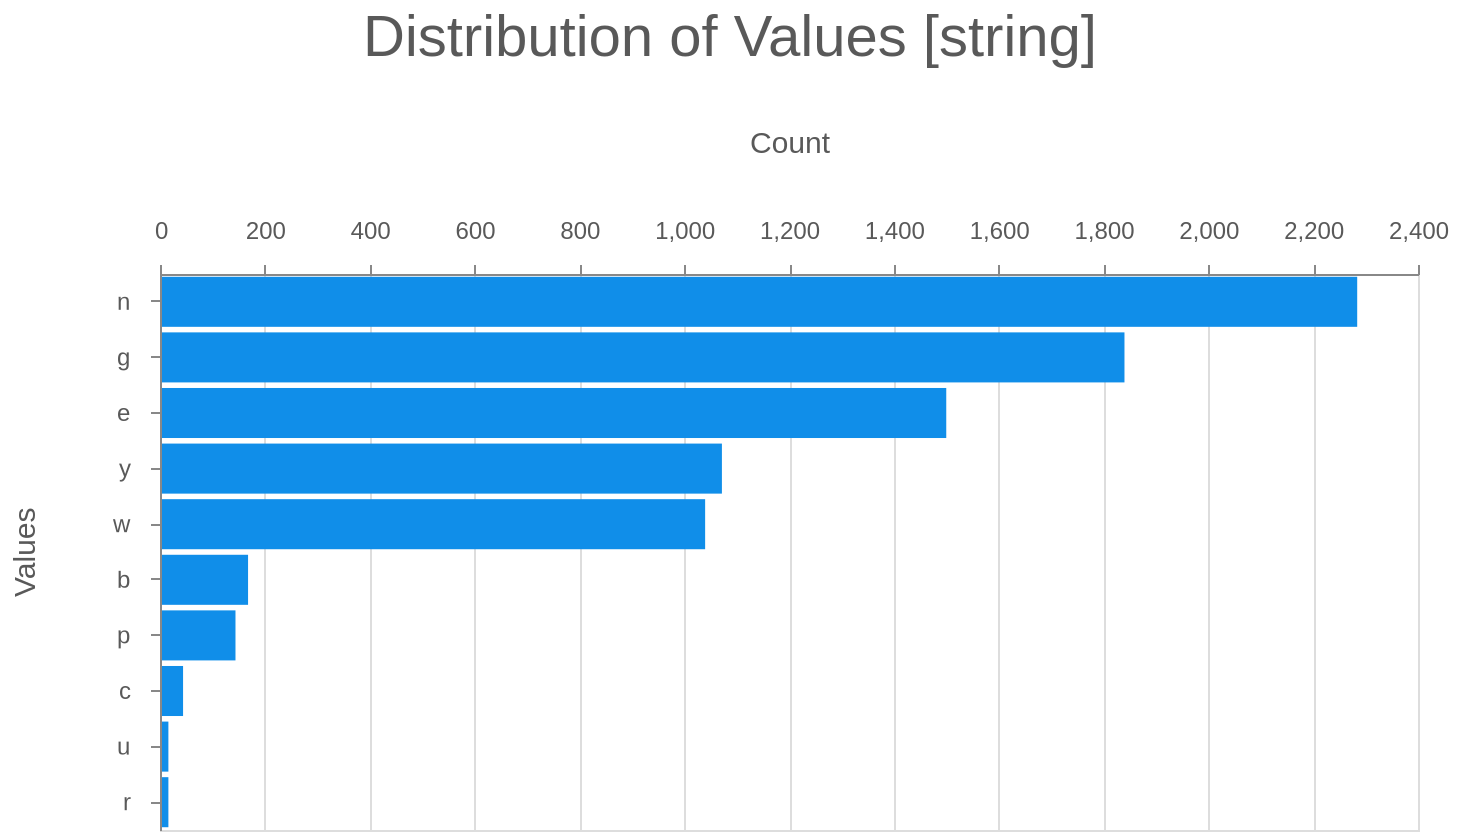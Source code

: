 {
  "$schema": "https://vega.github.io/schema/vega/v4.json", 
  "autosize": "fit", 
  "axes": [
    {
      "labelOverlap": true, 
      "orient": "top", 
      "scale": "x", 
      "tickCount": {
        "signal": "ceil(width/40)"
      }, 
      "title": "Count", 
      "zindex": 1
    }, 
    {
      "domain": false, 
      "grid": true, 
      "gridScale": "y", 
      "labels": false, 
      "maxExtent": 0, 
      "minExtent": 0, 
      "orient": "top", 
      "scale": "x", 
      "tickCount": {
        "signal": "ceil(width/40)"
      }, 
      "ticks": false, 
      "zindex": 0
    }, 
    {
      "labelOverlap": true, 
      "orient": "left", 
      "scale": "y", 
      "title": "Values", 
      "zindex": 1
    }
  ], 
  "config": {
    "axis": {
      "labelColor": "rgba(0,0,0,0.65)", 
      "labelFont": "HelveticaNeue, Arial", 
      "labelFontSize": 12, 
      "labelPadding": 10, 
      "titleColor": "rgba(0,0,0,0.65)", 
      "titleFont": "HelveticaNeue-Medium, Arial", 
      "titleFontSize": 15, 
      "titleFontWeight": "normal", 
      "titlePadding": 30
    }, 
    "axisY": {
      "minExtent": 30
    }, 
    "style": {
      "group-title": {
        "fill": "rgba(0,0,0,0.65)", 
        "font": "HelveticaNeue, Arial", 
        "fontSize": 29, 
        "fontWeight": "normal"
      }, 
      "rect": {
        "stroke": "rgba(200, 200, 200, 0.5)"
      }
    }
  }, 
  "data": [
    {
      "name": "pts_store_store"
    }, 
    {
      "name": "source_2", 
      "progress": 100.0, 
      "values": [
        {
          "count": 2284, 
          "label": "n", 
          "label_idx": 0, 
          "percentage": "28.1142%"
        }, 
        {
          "count": 1840, 
          "label": "g", 
          "label_idx": 1, 
          "percentage": "22.6489%"
        }, 
        {
          "count": 1500, 
          "label": "e", 
          "label_idx": 2, 
          "percentage": "18.4638%"
        }, 
        {
          "count": 1072, 
          "label": "y", 
          "label_idx": 3, 
          "percentage": "13.1955%"
        }, 
        {
          "count": 1040, 
          "label": "w", 
          "label_idx": 4, 
          "percentage": "12.8016%"
        }, 
        {
          "count": 168, 
          "label": "b", 
          "label_idx": 5, 
          "percentage": "2.06795%"
        }, 
        {
          "count": 144, 
          "label": "p", 
          "label_idx": 6, 
          "percentage": "1.77253%"
        }, 
        {
          "count": 44, 
          "label": "c", 
          "label_idx": 7, 
          "percentage": "0.541605%"
        }, 
        {
          "count": 16, 
          "label": "r", 
          "label_idx": 8, 
          "percentage": "0.196947%"
        }, 
        {
          "count": 16, 
          "label": "u", 
          "label_idx": 9, 
          "percentage": "0.196947%"
        }
      ]
    }, 
    {
      "name": "data_0", 
      "source": "source_2", 
      "transform": [
        {
          "as": "count", 
          "expr": "toNumber(datum[\"count\"])", 
          "type": "formula"
        }, 
        {
          "expr": "datum[\"count\"] !== null && !isNaN(datum[\"count\"])", 
          "type": "filter"
        }
      ]
    }
  ], 
  "height": 410, 
  "marks": [
    {
      "encode": {
        "hover": {
          "fill": {
            "value": "#7EC2F3"
          }
        }, 
        "update": {
          "fill": {
            "value": "#108EE9"
          }, 
          "height": {
            "band": true, 
            "scale": "y"
          }, 
          "x": {
            "field": "count", 
            "scale": "x"
          }, 
          "x2": {
            "scale": "x", 
            "value": 0
          }, 
          "y": {
            "field": "label", 
            "scale": "y"
          }
        }
      }, 
      "from": {
        "data": "data_0"
      }, 
      "name": "marks", 
      "style": [
        "bar"
      ], 
      "type": "rect"
    }
  ], 
  "metadata": {
    "bubbleOpts": {
      "fields": [
        {
          "field": "count"
        }, 
        {
          "field": "label"
        }, 
        {
          "field": "percentage"
        }
      ], 
      "showAllFields": false
    }
  }, 
  "padding": 5, 
  "scales": [
    {
      "domain": {
        "data": "data_0", 
        "field": "count"
      }, 
      "name": "x", 
      "nice": true, 
      "range": [
        0, 
        {
          "signal": "width"
        }
      ], 
      "type": "linear", 
      "zero": true
    }, 
    {
      "domain": {
        "data": "data_0", 
        "field": "label", 
        "sort": {
          "field": "count", 
          "op": "mean"
        }
      }, 
      "name": "y", 
      "paddingInner": 0.1, 
      "paddingOuter": 0.05, 
      "range": [
        {
          "signal": "height"
        }, 
        0
      ], 
      "type": "band"
    }
  ], 
  "signals": [
    {
      "name": "unit", 
      "on": [
        {
          "events": "mousemove", 
          "update": "isTuple(group()) ? group() : unit"
        }
      ], 
      "value": {}
    }, 
    {
      "name": "pts_store", 
      "update": "data(\"pts_store_store\").length && {count: data(\"pts_store_store\")[0].values[0]}"
    }, 
    {
      "name": "pts_store_tuple", 
      "on": [
        {
          "events": [
            {
              "source": "scope", 
              "type": "click"
            }
          ], 
          "force": true, 
          "update": "datum && item().mark.marktype !== 'group' ? {unit: \"\", encodings: [\"x\"], fields: [\"count\"], values: [datum[\"count\"]]} : null"
        }
      ], 
      "value": {}
    }, 
    {
      "name": "pts_store_modify", 
      "on": [
        {
          "events": {
            "signal": "pts_store_tuple"
          }, 
          "update": "modify(\"pts_store_store\", pts_store_tuple, true)"
        }
      ]
    }
  ], 
  "style": "cell", 
  "title": {
    "offset": 30, 
    "text": "Distribution of Values [string]"
  }, 
  "width": 720
}